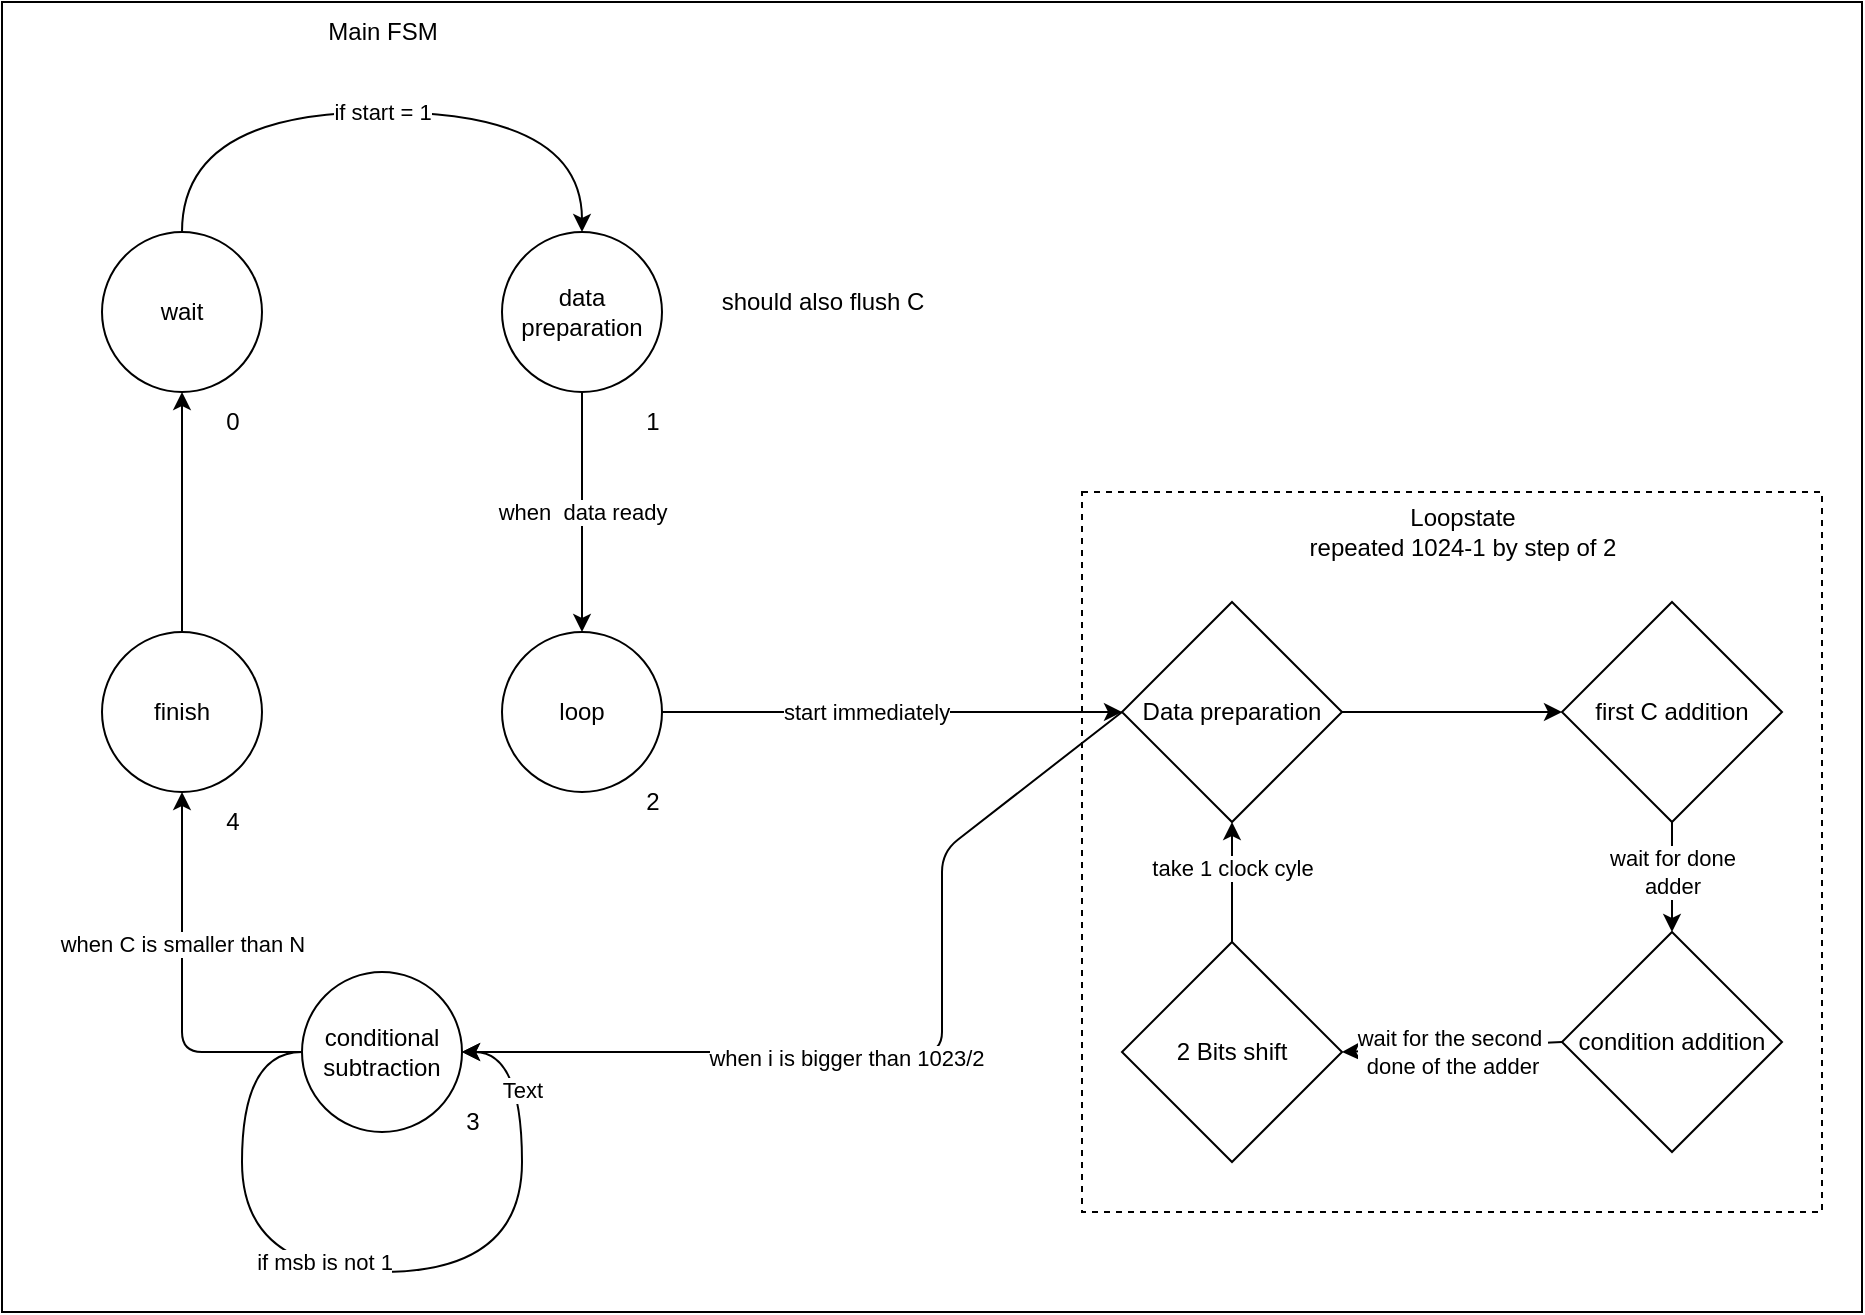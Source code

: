 <mxfile>
    <diagram id="shMe1NTsvN43uhFI7dK4" name="Page-1">
        <mxGraphModel dx="1525" dy="1298" grid="1" gridSize="10" guides="1" tooltips="1" connect="1" arrows="1" fold="1" page="1" pageScale="1" pageWidth="850" pageHeight="1100" math="0" shadow="0">
            <root>
                <mxCell id="0"/>
                <mxCell id="1" parent="0"/>
                <mxCell id="39" value="" style="whiteSpace=wrap;html=1;" parent="1" vertex="1">
                    <mxGeometry x="10" y="55" width="930" height="655" as="geometry"/>
                </mxCell>
                <mxCell id="37" value="" style="whiteSpace=wrap;html=1;dashed=1;" parent="1" vertex="1">
                    <mxGeometry x="550" y="300" width="370" height="360" as="geometry"/>
                </mxCell>
                <mxCell id="4" value="if start = 1" style="edgeStyle=orthogonalEdgeStyle;html=1;entryX=0.5;entryY=0;entryDx=0;entryDy=0;curved=1;" parent="1" source="2" target="3" edge="1">
                    <mxGeometry relative="1" as="geometry">
                        <Array as="points">
                            <mxPoint x="100" y="110"/>
                            <mxPoint x="300" y="110"/>
                        </Array>
                    </mxGeometry>
                </mxCell>
                <mxCell id="2" value="wait" style="ellipse;whiteSpace=wrap;html=1;" parent="1" vertex="1">
                    <mxGeometry x="60" y="170" width="80" height="80" as="geometry"/>
                </mxCell>
                <mxCell id="20" value="when&amp;nbsp; data ready" style="edgeStyle=none;html=1;entryX=0.5;entryY=0;entryDx=0;entryDy=0;" parent="1" source="3" target="5" edge="1">
                    <mxGeometry relative="1" as="geometry"/>
                </mxCell>
                <mxCell id="3" value="data preparation" style="ellipse;whiteSpace=wrap;html=1;" parent="1" vertex="1">
                    <mxGeometry x="260" y="170" width="80" height="80" as="geometry"/>
                </mxCell>
                <mxCell id="22" style="edgeStyle=none;html=1;entryX=0;entryY=0.5;entryDx=0;entryDy=0;" parent="1" source="5" target="40" edge="1">
                    <mxGeometry relative="1" as="geometry"/>
                </mxCell>
                <mxCell id="25" value="start immediately" style="edgeLabel;html=1;align=center;verticalAlign=middle;resizable=0;points=[];" parent="22" vertex="1" connectable="0">
                    <mxGeometry x="-0.116" relative="1" as="geometry">
                        <mxPoint as="offset"/>
                    </mxGeometry>
                </mxCell>
                <mxCell id="5" value="loop" style="ellipse;whiteSpace=wrap;html=1;" parent="1" vertex="1">
                    <mxGeometry x="260" y="370" width="80" height="80" as="geometry"/>
                </mxCell>
                <mxCell id="26" style="edgeStyle=none;html=1;entryX=0.5;entryY=1;entryDx=0;entryDy=0;" parent="1" source="6" target="7" edge="1">
                    <mxGeometry relative="1" as="geometry">
                        <Array as="points">
                            <mxPoint x="100" y="580"/>
                        </Array>
                    </mxGeometry>
                </mxCell>
                <mxCell id="27" value="when C is smaller than N" style="edgeLabel;html=1;align=center;verticalAlign=middle;resizable=0;points=[];" parent="26" vertex="1" connectable="0">
                    <mxGeometry x="0.207" relative="1" as="geometry">
                        <mxPoint as="offset"/>
                    </mxGeometry>
                </mxCell>
                <mxCell id="43" style="edgeStyle=orthogonalEdgeStyle;curved=1;html=1;exitX=0;exitY=0.5;exitDx=0;exitDy=0;entryX=1;entryY=0.5;entryDx=0;entryDy=0;" edge="1" parent="1" source="6" target="6">
                    <mxGeometry relative="1" as="geometry">
                        <mxPoint x="130" y="680" as="targetPoint"/>
                        <Array as="points">
                            <mxPoint x="130" y="580"/>
                            <mxPoint x="130" y="690"/>
                            <mxPoint x="270" y="690"/>
                            <mxPoint x="270" y="580"/>
                        </Array>
                    </mxGeometry>
                </mxCell>
                <mxCell id="44" value="Text" style="edgeLabel;html=1;align=center;verticalAlign=middle;resizable=0;points=[];" vertex="1" connectable="0" parent="43">
                    <mxGeometry x="0.769" relative="1" as="geometry">
                        <mxPoint as="offset"/>
                    </mxGeometry>
                </mxCell>
                <mxCell id="45" value="if msb is not 1" style="edgeLabel;html=1;align=center;verticalAlign=middle;resizable=0;points=[];" vertex="1" connectable="0" parent="43">
                    <mxGeometry x="-0.141" y="5" relative="1" as="geometry">
                        <mxPoint as="offset"/>
                    </mxGeometry>
                </mxCell>
                <mxCell id="6" value="conditional subtraction" style="ellipse;whiteSpace=wrap;html=1;" parent="1" vertex="1">
                    <mxGeometry x="160" y="540" width="80" height="80" as="geometry"/>
                </mxCell>
                <mxCell id="28" style="edgeStyle=none;html=1;entryX=0.5;entryY=1;entryDx=0;entryDy=0;" parent="1" source="7" target="2" edge="1">
                    <mxGeometry relative="1" as="geometry"/>
                </mxCell>
                <mxCell id="7" value="finish" style="ellipse;whiteSpace=wrap;html=1;" parent="1" vertex="1">
                    <mxGeometry x="60" y="370" width="80" height="80" as="geometry"/>
                </mxCell>
                <mxCell id="8" value="Main FSM" style="text;html=1;align=center;verticalAlign=middle;resizable=0;points=[];autosize=1;strokeColor=none;fillColor=none;" parent="1" vertex="1">
                    <mxGeometry x="160" y="55" width="80" height="30" as="geometry"/>
                </mxCell>
                <mxCell id="15" style="edgeStyle=none;html=1;entryX=0.5;entryY=0;entryDx=0;entryDy=0;" parent="1" source="10" target="11" edge="1">
                    <mxGeometry relative="1" as="geometry"/>
                </mxCell>
                <mxCell id="29" value="wait for done&lt;br&gt;adder" style="edgeLabel;html=1;align=center;verticalAlign=middle;resizable=0;points=[];" parent="15" vertex="1" connectable="0">
                    <mxGeometry x="0.273" y="1" relative="1" as="geometry">
                        <mxPoint x="-1" y="-10" as="offset"/>
                    </mxGeometry>
                </mxCell>
                <mxCell id="23" style="edgeStyle=none;html=1;entryX=1;entryY=0.5;entryDx=0;entryDy=0;exitX=0;exitY=0.5;exitDx=0;exitDy=0;" parent="1" source="40" target="6" edge="1">
                    <mxGeometry relative="1" as="geometry">
                        <Array as="points">
                            <mxPoint x="480" y="480"/>
                            <mxPoint x="480" y="580"/>
                        </Array>
                    </mxGeometry>
                </mxCell>
                <mxCell id="24" value="when i is bigger than 1023/2" style="edgeLabel;html=1;align=center;verticalAlign=middle;resizable=0;points=[];" parent="23" vertex="1" connectable="0">
                    <mxGeometry x="0.157" y="3" relative="1" as="geometry">
                        <mxPoint as="offset"/>
                    </mxGeometry>
                </mxCell>
                <mxCell id="10" value="first C addition" style="rhombus;whiteSpace=wrap;html=1;" parent="1" vertex="1">
                    <mxGeometry x="790" y="355" width="110" height="110" as="geometry"/>
                </mxCell>
                <mxCell id="13" style="edgeStyle=none;html=1;entryX=1;entryY=0.5;entryDx=0;entryDy=0;exitX=0;exitY=0.5;exitDx=0;exitDy=0;" parent="1" source="11" target="12" edge="1">
                    <mxGeometry relative="1" as="geometry"/>
                </mxCell>
                <mxCell id="30" value="wait for the second&amp;nbsp;&lt;br&gt;done of the adder" style="edgeLabel;html=1;align=center;verticalAlign=middle;resizable=0;points=[];" parent="13" vertex="1" connectable="0">
                    <mxGeometry x="-0.361" y="4" relative="1" as="geometry">
                        <mxPoint x="-20" y="-1" as="offset"/>
                    </mxGeometry>
                </mxCell>
                <mxCell id="11" value="condition addition&lt;span style=&quot;color: rgba(0, 0, 0, 0); font-family: monospace; font-size: 0px; text-align: start;&quot;&gt;%3CmxGraphModel%3E%3Croot%3E%3CmxCell%20id%3D%220%22%2F%3E%3CmxCell%20id%3D%221%22%20parent%3D%220%22%2F%3E%3CmxCell%20id%3D%222%22%20value%3D%22first%20C%20addition%22%20style%3D%22rhombus%3BwhiteSpace%3Dwrap%3Bhtml%3D1%3B%22%20vertex%3D%221%22%20parent%3D%221%22%3E%3CmxGeometry%20x%3D%22550%22%20y%3D%22290%22%20width%3D%22110%22%20height%3D%22110%22%20as%3D%22geometry%22%2F%3E%3C%2FmxCell%3E%3C%2Froot%3E%3C%2FmxGraphModel%3E&lt;/span&gt;" style="rhombus;whiteSpace=wrap;html=1;" parent="1" vertex="1">
                    <mxGeometry x="790" y="520" width="110" height="110" as="geometry"/>
                </mxCell>
                <mxCell id="14" style="edgeStyle=none;html=1;entryX=0.5;entryY=1;entryDx=0;entryDy=0;" parent="1" source="12" target="40" edge="1">
                    <mxGeometry relative="1" as="geometry"/>
                </mxCell>
                <mxCell id="31" value="take 1 clock cyle" style="edgeLabel;html=1;align=center;verticalAlign=middle;resizable=0;points=[];" parent="14" vertex="1" connectable="0">
                    <mxGeometry x="0.245" relative="1" as="geometry">
                        <mxPoint as="offset"/>
                    </mxGeometry>
                </mxCell>
                <mxCell id="12" value="2 Bits shift" style="rhombus;whiteSpace=wrap;html=1;" parent="1" vertex="1">
                    <mxGeometry x="570" y="525" width="110" height="110" as="geometry"/>
                </mxCell>
                <mxCell id="17" value="Loopstate&lt;br&gt;repeated 1024-1 by step of 2" style="text;html=1;align=center;verticalAlign=middle;resizable=0;points=[];autosize=1;strokeColor=none;fillColor=none;" parent="1" vertex="1">
                    <mxGeometry x="650" y="300" width="180" height="40" as="geometry"/>
                </mxCell>
                <mxCell id="21" value="&lt;div style=&quot;text-align: justify;&quot;&gt;&lt;span style=&quot;background-color: initial;&quot;&gt;should also flush C&lt;/span&gt;&lt;/div&gt;" style="text;html=1;align=center;verticalAlign=middle;resizable=0;points=[];autosize=1;strokeColor=none;fillColor=none;" parent="1" vertex="1">
                    <mxGeometry x="360" y="190" width="120" height="30" as="geometry"/>
                </mxCell>
                <mxCell id="32" value="0" style="text;html=1;align=center;verticalAlign=middle;resizable=0;points=[];autosize=1;strokeColor=none;fillColor=none;" parent="1" vertex="1">
                    <mxGeometry x="110" y="250" width="30" height="30" as="geometry"/>
                </mxCell>
                <mxCell id="33" value="1" style="text;html=1;align=center;verticalAlign=middle;resizable=0;points=[];autosize=1;strokeColor=none;fillColor=none;" parent="1" vertex="1">
                    <mxGeometry x="320" y="250" width="30" height="30" as="geometry"/>
                </mxCell>
                <mxCell id="34" value="2" style="text;html=1;align=center;verticalAlign=middle;resizable=0;points=[];autosize=1;strokeColor=none;fillColor=none;" parent="1" vertex="1">
                    <mxGeometry x="320" y="440" width="30" height="30" as="geometry"/>
                </mxCell>
                <mxCell id="35" value="3" style="text;html=1;align=center;verticalAlign=middle;resizable=0;points=[];autosize=1;strokeColor=none;fillColor=none;" parent="1" vertex="1">
                    <mxGeometry x="230" y="600" width="30" height="30" as="geometry"/>
                </mxCell>
                <mxCell id="36" value="4" style="text;html=1;align=center;verticalAlign=middle;resizable=0;points=[];autosize=1;strokeColor=none;fillColor=none;" parent="1" vertex="1">
                    <mxGeometry x="110" y="450" width="30" height="30" as="geometry"/>
                </mxCell>
                <mxCell id="41" style="edgeStyle=none;html=1;entryX=0;entryY=0.5;entryDx=0;entryDy=0;" edge="1" parent="1" source="40" target="10">
                    <mxGeometry relative="1" as="geometry"/>
                </mxCell>
                <mxCell id="40" value="Data preparation" style="rhombus;whiteSpace=wrap;html=1;" vertex="1" parent="1">
                    <mxGeometry x="570" y="355" width="110" height="110" as="geometry"/>
                </mxCell>
            </root>
        </mxGraphModel>
    </diagram>
</mxfile>